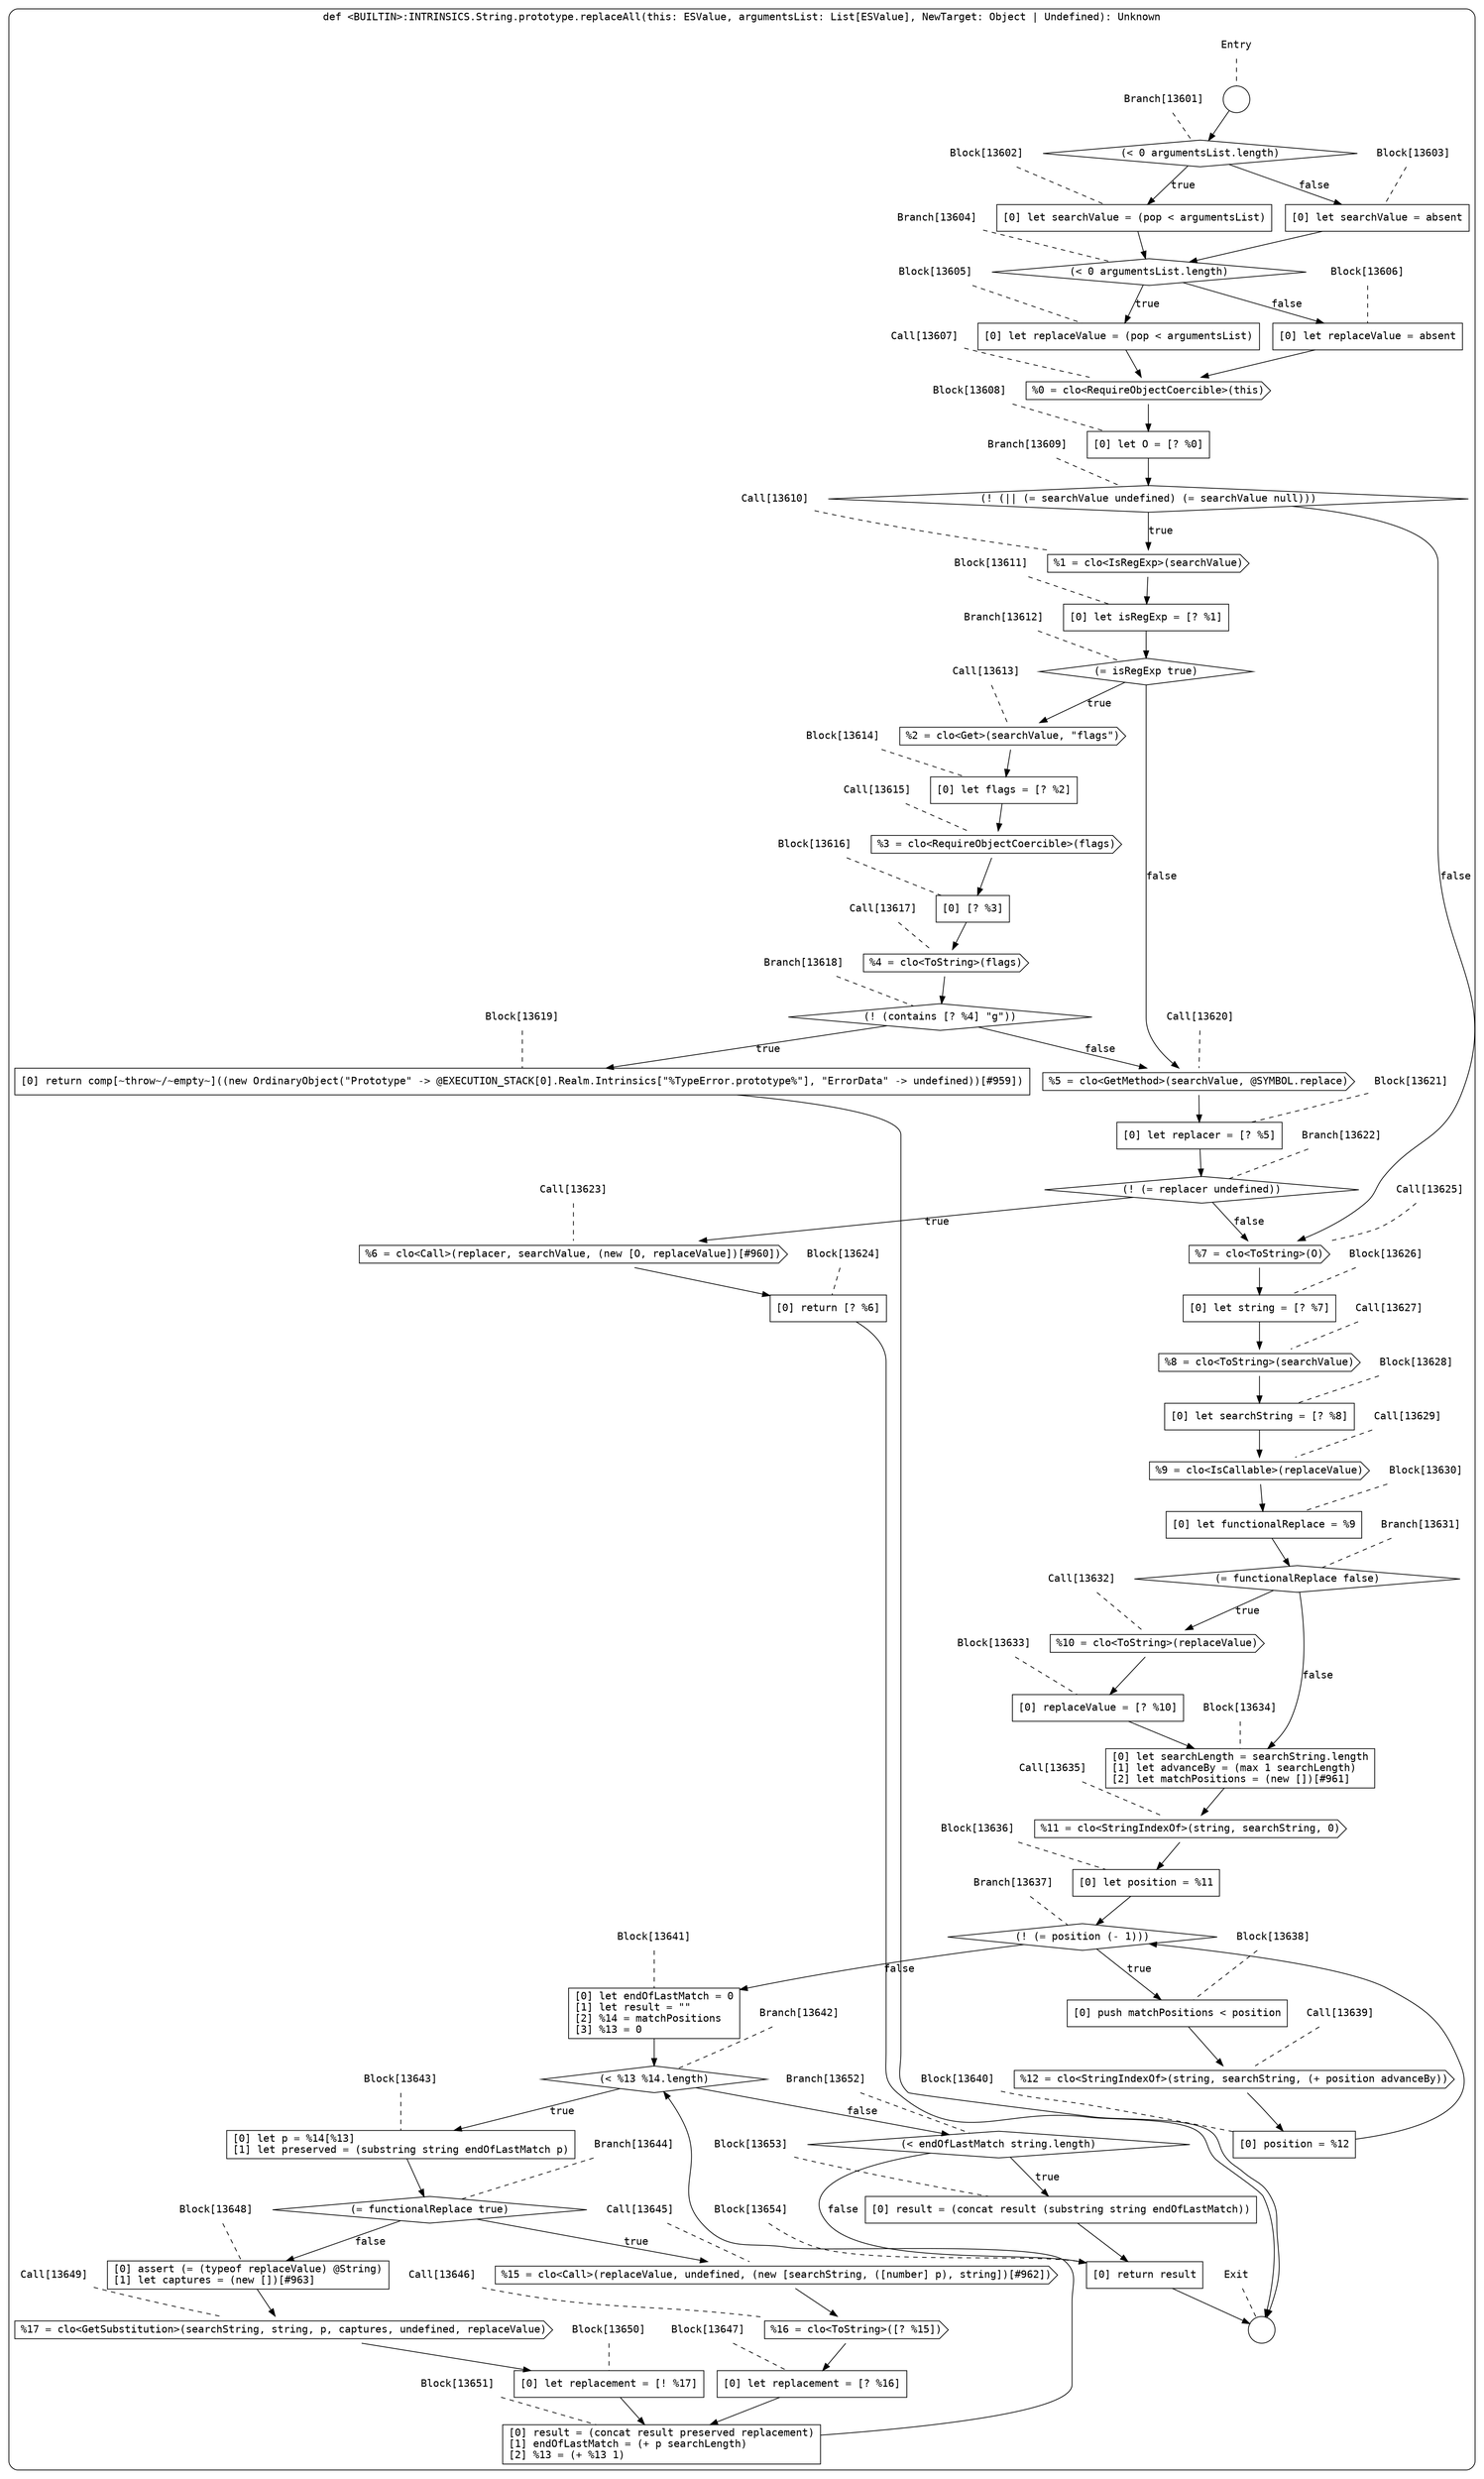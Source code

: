 digraph {
  graph [fontname = "Consolas"]
  node [fontname = "Consolas"]
  edge [fontname = "Consolas"]
  subgraph cluster2188 {
    label = "def <BUILTIN>:INTRINSICS.String.prototype.replaceAll(this: ESValue, argumentsList: List[ESValue], NewTarget: Object | Undefined): Unknown"
    style = rounded
    cluster2188_entry_name [shape=none, label=<<font color="black">Entry</font>>]
    cluster2188_entry_name -> cluster2188_entry [arrowhead=none, color="black", style=dashed]
    cluster2188_entry [shape=circle label=" " color="black" fillcolor="white" style=filled]
    cluster2188_entry -> node13601 [color="black"]
    cluster2188_exit_name [shape=none, label=<<font color="black">Exit</font>>]
    cluster2188_exit_name -> cluster2188_exit [arrowhead=none, color="black", style=dashed]
    cluster2188_exit [shape=circle label=" " color="black" fillcolor="white" style=filled]
    node13601_name [shape=none, label=<<font color="black">Branch[13601]</font>>]
    node13601_name -> node13601 [arrowhead=none, color="black", style=dashed]
    node13601 [shape=diamond, label=<<font color="black">(&lt; 0 argumentsList.length)</font>> color="black" fillcolor="white", style=filled]
    node13601 -> node13602 [label=<<font color="black">true</font>> color="black"]
    node13601 -> node13603 [label=<<font color="black">false</font>> color="black"]
    node13602_name [shape=none, label=<<font color="black">Block[13602]</font>>]
    node13602_name -> node13602 [arrowhead=none, color="black", style=dashed]
    node13602 [shape=box, label=<<font color="black">[0] let searchValue = (pop &lt; argumentsList)<BR ALIGN="LEFT"/></font>> color="black" fillcolor="white", style=filled]
    node13602 -> node13604 [color="black"]
    node13603_name [shape=none, label=<<font color="black">Block[13603]</font>>]
    node13603_name -> node13603 [arrowhead=none, color="black", style=dashed]
    node13603 [shape=box, label=<<font color="black">[0] let searchValue = absent<BR ALIGN="LEFT"/></font>> color="black" fillcolor="white", style=filled]
    node13603 -> node13604 [color="black"]
    node13604_name [shape=none, label=<<font color="black">Branch[13604]</font>>]
    node13604_name -> node13604 [arrowhead=none, color="black", style=dashed]
    node13604 [shape=diamond, label=<<font color="black">(&lt; 0 argumentsList.length)</font>> color="black" fillcolor="white", style=filled]
    node13604 -> node13605 [label=<<font color="black">true</font>> color="black"]
    node13604 -> node13606 [label=<<font color="black">false</font>> color="black"]
    node13605_name [shape=none, label=<<font color="black">Block[13605]</font>>]
    node13605_name -> node13605 [arrowhead=none, color="black", style=dashed]
    node13605 [shape=box, label=<<font color="black">[0] let replaceValue = (pop &lt; argumentsList)<BR ALIGN="LEFT"/></font>> color="black" fillcolor="white", style=filled]
    node13605 -> node13607 [color="black"]
    node13606_name [shape=none, label=<<font color="black">Block[13606]</font>>]
    node13606_name -> node13606 [arrowhead=none, color="black", style=dashed]
    node13606 [shape=box, label=<<font color="black">[0] let replaceValue = absent<BR ALIGN="LEFT"/></font>> color="black" fillcolor="white", style=filled]
    node13606 -> node13607 [color="black"]
    node13607_name [shape=none, label=<<font color="black">Call[13607]</font>>]
    node13607_name -> node13607 [arrowhead=none, color="black", style=dashed]
    node13607 [shape=cds, label=<<font color="black">%0 = clo&lt;RequireObjectCoercible&gt;(this)</font>> color="black" fillcolor="white", style=filled]
    node13607 -> node13608 [color="black"]
    node13608_name [shape=none, label=<<font color="black">Block[13608]</font>>]
    node13608_name -> node13608 [arrowhead=none, color="black", style=dashed]
    node13608 [shape=box, label=<<font color="black">[0] let O = [? %0]<BR ALIGN="LEFT"/></font>> color="black" fillcolor="white", style=filled]
    node13608 -> node13609 [color="black"]
    node13609_name [shape=none, label=<<font color="black">Branch[13609]</font>>]
    node13609_name -> node13609 [arrowhead=none, color="black", style=dashed]
    node13609 [shape=diamond, label=<<font color="black">(! (|| (= searchValue undefined) (= searchValue null)))</font>> color="black" fillcolor="white", style=filled]
    node13609 -> node13610 [label=<<font color="black">true</font>> color="black"]
    node13609 -> node13625 [label=<<font color="black">false</font>> color="black"]
    node13610_name [shape=none, label=<<font color="black">Call[13610]</font>>]
    node13610_name -> node13610 [arrowhead=none, color="black", style=dashed]
    node13610 [shape=cds, label=<<font color="black">%1 = clo&lt;IsRegExp&gt;(searchValue)</font>> color="black" fillcolor="white", style=filled]
    node13610 -> node13611 [color="black"]
    node13625_name [shape=none, label=<<font color="black">Call[13625]</font>>]
    node13625_name -> node13625 [arrowhead=none, color="black", style=dashed]
    node13625 [shape=cds, label=<<font color="black">%7 = clo&lt;ToString&gt;(O)</font>> color="black" fillcolor="white", style=filled]
    node13625 -> node13626 [color="black"]
    node13611_name [shape=none, label=<<font color="black">Block[13611]</font>>]
    node13611_name -> node13611 [arrowhead=none, color="black", style=dashed]
    node13611 [shape=box, label=<<font color="black">[0] let isRegExp = [? %1]<BR ALIGN="LEFT"/></font>> color="black" fillcolor="white", style=filled]
    node13611 -> node13612 [color="black"]
    node13626_name [shape=none, label=<<font color="black">Block[13626]</font>>]
    node13626_name -> node13626 [arrowhead=none, color="black", style=dashed]
    node13626 [shape=box, label=<<font color="black">[0] let string = [? %7]<BR ALIGN="LEFT"/></font>> color="black" fillcolor="white", style=filled]
    node13626 -> node13627 [color="black"]
    node13612_name [shape=none, label=<<font color="black">Branch[13612]</font>>]
    node13612_name -> node13612 [arrowhead=none, color="black", style=dashed]
    node13612 [shape=diamond, label=<<font color="black">(= isRegExp true)</font>> color="black" fillcolor="white", style=filled]
    node13612 -> node13613 [label=<<font color="black">true</font>> color="black"]
    node13612 -> node13620 [label=<<font color="black">false</font>> color="black"]
    node13627_name [shape=none, label=<<font color="black">Call[13627]</font>>]
    node13627_name -> node13627 [arrowhead=none, color="black", style=dashed]
    node13627 [shape=cds, label=<<font color="black">%8 = clo&lt;ToString&gt;(searchValue)</font>> color="black" fillcolor="white", style=filled]
    node13627 -> node13628 [color="black"]
    node13613_name [shape=none, label=<<font color="black">Call[13613]</font>>]
    node13613_name -> node13613 [arrowhead=none, color="black", style=dashed]
    node13613 [shape=cds, label=<<font color="black">%2 = clo&lt;Get&gt;(searchValue, &quot;flags&quot;)</font>> color="black" fillcolor="white", style=filled]
    node13613 -> node13614 [color="black"]
    node13620_name [shape=none, label=<<font color="black">Call[13620]</font>>]
    node13620_name -> node13620 [arrowhead=none, color="black", style=dashed]
    node13620 [shape=cds, label=<<font color="black">%5 = clo&lt;GetMethod&gt;(searchValue, @SYMBOL.replace)</font>> color="black" fillcolor="white", style=filled]
    node13620 -> node13621 [color="black"]
    node13628_name [shape=none, label=<<font color="black">Block[13628]</font>>]
    node13628_name -> node13628 [arrowhead=none, color="black", style=dashed]
    node13628 [shape=box, label=<<font color="black">[0] let searchString = [? %8]<BR ALIGN="LEFT"/></font>> color="black" fillcolor="white", style=filled]
    node13628 -> node13629 [color="black"]
    node13614_name [shape=none, label=<<font color="black">Block[13614]</font>>]
    node13614_name -> node13614 [arrowhead=none, color="black", style=dashed]
    node13614 [shape=box, label=<<font color="black">[0] let flags = [? %2]<BR ALIGN="LEFT"/></font>> color="black" fillcolor="white", style=filled]
    node13614 -> node13615 [color="black"]
    node13621_name [shape=none, label=<<font color="black">Block[13621]</font>>]
    node13621_name -> node13621 [arrowhead=none, color="black", style=dashed]
    node13621 [shape=box, label=<<font color="black">[0] let replacer = [? %5]<BR ALIGN="LEFT"/></font>> color="black" fillcolor="white", style=filled]
    node13621 -> node13622 [color="black"]
    node13629_name [shape=none, label=<<font color="black">Call[13629]</font>>]
    node13629_name -> node13629 [arrowhead=none, color="black", style=dashed]
    node13629 [shape=cds, label=<<font color="black">%9 = clo&lt;IsCallable&gt;(replaceValue)</font>> color="black" fillcolor="white", style=filled]
    node13629 -> node13630 [color="black"]
    node13615_name [shape=none, label=<<font color="black">Call[13615]</font>>]
    node13615_name -> node13615 [arrowhead=none, color="black", style=dashed]
    node13615 [shape=cds, label=<<font color="black">%3 = clo&lt;RequireObjectCoercible&gt;(flags)</font>> color="black" fillcolor="white", style=filled]
    node13615 -> node13616 [color="black"]
    node13622_name [shape=none, label=<<font color="black">Branch[13622]</font>>]
    node13622_name -> node13622 [arrowhead=none, color="black", style=dashed]
    node13622 [shape=diamond, label=<<font color="black">(! (= replacer undefined))</font>> color="black" fillcolor="white", style=filled]
    node13622 -> node13623 [label=<<font color="black">true</font>> color="black"]
    node13622 -> node13625 [label=<<font color="black">false</font>> color="black"]
    node13630_name [shape=none, label=<<font color="black">Block[13630]</font>>]
    node13630_name -> node13630 [arrowhead=none, color="black", style=dashed]
    node13630 [shape=box, label=<<font color="black">[0] let functionalReplace = %9<BR ALIGN="LEFT"/></font>> color="black" fillcolor="white", style=filled]
    node13630 -> node13631 [color="black"]
    node13616_name [shape=none, label=<<font color="black">Block[13616]</font>>]
    node13616_name -> node13616 [arrowhead=none, color="black", style=dashed]
    node13616 [shape=box, label=<<font color="black">[0] [? %3]<BR ALIGN="LEFT"/></font>> color="black" fillcolor="white", style=filled]
    node13616 -> node13617 [color="black"]
    node13623_name [shape=none, label=<<font color="black">Call[13623]</font>>]
    node13623_name -> node13623 [arrowhead=none, color="black", style=dashed]
    node13623 [shape=cds, label=<<font color="black">%6 = clo&lt;Call&gt;(replacer, searchValue, (new [O, replaceValue])[#960])</font>> color="black" fillcolor="white", style=filled]
    node13623 -> node13624 [color="black"]
    node13631_name [shape=none, label=<<font color="black">Branch[13631]</font>>]
    node13631_name -> node13631 [arrowhead=none, color="black", style=dashed]
    node13631 [shape=diamond, label=<<font color="black">(= functionalReplace false)</font>> color="black" fillcolor="white", style=filled]
    node13631 -> node13632 [label=<<font color="black">true</font>> color="black"]
    node13631 -> node13634 [label=<<font color="black">false</font>> color="black"]
    node13617_name [shape=none, label=<<font color="black">Call[13617]</font>>]
    node13617_name -> node13617 [arrowhead=none, color="black", style=dashed]
    node13617 [shape=cds, label=<<font color="black">%4 = clo&lt;ToString&gt;(flags)</font>> color="black" fillcolor="white", style=filled]
    node13617 -> node13618 [color="black"]
    node13624_name [shape=none, label=<<font color="black">Block[13624]</font>>]
    node13624_name -> node13624 [arrowhead=none, color="black", style=dashed]
    node13624 [shape=box, label=<<font color="black">[0] return [? %6]<BR ALIGN="LEFT"/></font>> color="black" fillcolor="white", style=filled]
    node13624 -> cluster2188_exit [color="black"]
    node13632_name [shape=none, label=<<font color="black">Call[13632]</font>>]
    node13632_name -> node13632 [arrowhead=none, color="black", style=dashed]
    node13632 [shape=cds, label=<<font color="black">%10 = clo&lt;ToString&gt;(replaceValue)</font>> color="black" fillcolor="white", style=filled]
    node13632 -> node13633 [color="black"]
    node13634_name [shape=none, label=<<font color="black">Block[13634]</font>>]
    node13634_name -> node13634 [arrowhead=none, color="black", style=dashed]
    node13634 [shape=box, label=<<font color="black">[0] let searchLength = searchString.length<BR ALIGN="LEFT"/>[1] let advanceBy = (max 1 searchLength)<BR ALIGN="LEFT"/>[2] let matchPositions = (new [])[#961]<BR ALIGN="LEFT"/></font>> color="black" fillcolor="white", style=filled]
    node13634 -> node13635 [color="black"]
    node13618_name [shape=none, label=<<font color="black">Branch[13618]</font>>]
    node13618_name -> node13618 [arrowhead=none, color="black", style=dashed]
    node13618 [shape=diamond, label=<<font color="black">(! (contains [? %4] &quot;g&quot;))</font>> color="black" fillcolor="white", style=filled]
    node13618 -> node13619 [label=<<font color="black">true</font>> color="black"]
    node13618 -> node13620 [label=<<font color="black">false</font>> color="black"]
    node13633_name [shape=none, label=<<font color="black">Block[13633]</font>>]
    node13633_name -> node13633 [arrowhead=none, color="black", style=dashed]
    node13633 [shape=box, label=<<font color="black">[0] replaceValue = [? %10]<BR ALIGN="LEFT"/></font>> color="black" fillcolor="white", style=filled]
    node13633 -> node13634 [color="black"]
    node13635_name [shape=none, label=<<font color="black">Call[13635]</font>>]
    node13635_name -> node13635 [arrowhead=none, color="black", style=dashed]
    node13635 [shape=cds, label=<<font color="black">%11 = clo&lt;StringIndexOf&gt;(string, searchString, 0)</font>> color="black" fillcolor="white", style=filled]
    node13635 -> node13636 [color="black"]
    node13619_name [shape=none, label=<<font color="black">Block[13619]</font>>]
    node13619_name -> node13619 [arrowhead=none, color="black", style=dashed]
    node13619 [shape=box, label=<<font color="black">[0] return comp[~throw~/~empty~]((new OrdinaryObject(&quot;Prototype&quot; -&gt; @EXECUTION_STACK[0].Realm.Intrinsics[&quot;%TypeError.prototype%&quot;], &quot;ErrorData&quot; -&gt; undefined))[#959])<BR ALIGN="LEFT"/></font>> color="black" fillcolor="white", style=filled]
    node13619 -> cluster2188_exit [color="black"]
    node13636_name [shape=none, label=<<font color="black">Block[13636]</font>>]
    node13636_name -> node13636 [arrowhead=none, color="black", style=dashed]
    node13636 [shape=box, label=<<font color="black">[0] let position = %11<BR ALIGN="LEFT"/></font>> color="black" fillcolor="white", style=filled]
    node13636 -> node13637 [color="black"]
    node13637_name [shape=none, label=<<font color="black">Branch[13637]</font>>]
    node13637_name -> node13637 [arrowhead=none, color="black", style=dashed]
    node13637 [shape=diamond, label=<<font color="black">(! (= position (- 1)))</font>> color="black" fillcolor="white", style=filled]
    node13637 -> node13638 [label=<<font color="black">true</font>> color="black"]
    node13637 -> node13641 [label=<<font color="black">false</font>> color="black"]
    node13638_name [shape=none, label=<<font color="black">Block[13638]</font>>]
    node13638_name -> node13638 [arrowhead=none, color="black", style=dashed]
    node13638 [shape=box, label=<<font color="black">[0] push matchPositions &lt; position<BR ALIGN="LEFT"/></font>> color="black" fillcolor="white", style=filled]
    node13638 -> node13639 [color="black"]
    node13641_name [shape=none, label=<<font color="black">Block[13641]</font>>]
    node13641_name -> node13641 [arrowhead=none, color="black", style=dashed]
    node13641 [shape=box, label=<<font color="black">[0] let endOfLastMatch = 0<BR ALIGN="LEFT"/>[1] let result = &quot;&quot;<BR ALIGN="LEFT"/>[2] %14 = matchPositions<BR ALIGN="LEFT"/>[3] %13 = 0<BR ALIGN="LEFT"/></font>> color="black" fillcolor="white", style=filled]
    node13641 -> node13642 [color="black"]
    node13639_name [shape=none, label=<<font color="black">Call[13639]</font>>]
    node13639_name -> node13639 [arrowhead=none, color="black", style=dashed]
    node13639 [shape=cds, label=<<font color="black">%12 = clo&lt;StringIndexOf&gt;(string, searchString, (+ position advanceBy))</font>> color="black" fillcolor="white", style=filled]
    node13639 -> node13640 [color="black"]
    node13642_name [shape=none, label=<<font color="black">Branch[13642]</font>>]
    node13642_name -> node13642 [arrowhead=none, color="black", style=dashed]
    node13642 [shape=diamond, label=<<font color="black">(&lt; %13 %14.length)</font>> color="black" fillcolor="white", style=filled]
    node13642 -> node13643 [label=<<font color="black">true</font>> color="black"]
    node13642 -> node13652 [label=<<font color="black">false</font>> color="black"]
    node13640_name [shape=none, label=<<font color="black">Block[13640]</font>>]
    node13640_name -> node13640 [arrowhead=none, color="black", style=dashed]
    node13640 [shape=box, label=<<font color="black">[0] position = %12<BR ALIGN="LEFT"/></font>> color="black" fillcolor="white", style=filled]
    node13640 -> node13637 [color="black"]
    node13643_name [shape=none, label=<<font color="black">Block[13643]</font>>]
    node13643_name -> node13643 [arrowhead=none, color="black", style=dashed]
    node13643 [shape=box, label=<<font color="black">[0] let p = %14[%13]<BR ALIGN="LEFT"/>[1] let preserved = (substring string endOfLastMatch p)<BR ALIGN="LEFT"/></font>> color="black" fillcolor="white", style=filled]
    node13643 -> node13644 [color="black"]
    node13652_name [shape=none, label=<<font color="black">Branch[13652]</font>>]
    node13652_name -> node13652 [arrowhead=none, color="black", style=dashed]
    node13652 [shape=diamond, label=<<font color="black">(&lt; endOfLastMatch string.length)</font>> color="black" fillcolor="white", style=filled]
    node13652 -> node13653 [label=<<font color="black">true</font>> color="black"]
    node13652 -> node13654 [label=<<font color="black">false</font>> color="black"]
    node13644_name [shape=none, label=<<font color="black">Branch[13644]</font>>]
    node13644_name -> node13644 [arrowhead=none, color="black", style=dashed]
    node13644 [shape=diamond, label=<<font color="black">(= functionalReplace true)</font>> color="black" fillcolor="white", style=filled]
    node13644 -> node13645 [label=<<font color="black">true</font>> color="black"]
    node13644 -> node13648 [label=<<font color="black">false</font>> color="black"]
    node13653_name [shape=none, label=<<font color="black">Block[13653]</font>>]
    node13653_name -> node13653 [arrowhead=none, color="black", style=dashed]
    node13653 [shape=box, label=<<font color="black">[0] result = (concat result (substring string endOfLastMatch))<BR ALIGN="LEFT"/></font>> color="black" fillcolor="white", style=filled]
    node13653 -> node13654 [color="black"]
    node13654_name [shape=none, label=<<font color="black">Block[13654]</font>>]
    node13654_name -> node13654 [arrowhead=none, color="black", style=dashed]
    node13654 [shape=box, label=<<font color="black">[0] return result<BR ALIGN="LEFT"/></font>> color="black" fillcolor="white", style=filled]
    node13654 -> cluster2188_exit [color="black"]
    node13645_name [shape=none, label=<<font color="black">Call[13645]</font>>]
    node13645_name -> node13645 [arrowhead=none, color="black", style=dashed]
    node13645 [shape=cds, label=<<font color="black">%15 = clo&lt;Call&gt;(replaceValue, undefined, (new [searchString, ([number] p), string])[#962])</font>> color="black" fillcolor="white", style=filled]
    node13645 -> node13646 [color="black"]
    node13648_name [shape=none, label=<<font color="black">Block[13648]</font>>]
    node13648_name -> node13648 [arrowhead=none, color="black", style=dashed]
    node13648 [shape=box, label=<<font color="black">[0] assert (= (typeof replaceValue) @String)<BR ALIGN="LEFT"/>[1] let captures = (new [])[#963]<BR ALIGN="LEFT"/></font>> color="black" fillcolor="white", style=filled]
    node13648 -> node13649 [color="black"]
    node13646_name [shape=none, label=<<font color="black">Call[13646]</font>>]
    node13646_name -> node13646 [arrowhead=none, color="black", style=dashed]
    node13646 [shape=cds, label=<<font color="black">%16 = clo&lt;ToString&gt;([? %15])</font>> color="black" fillcolor="white", style=filled]
    node13646 -> node13647 [color="black"]
    node13649_name [shape=none, label=<<font color="black">Call[13649]</font>>]
    node13649_name -> node13649 [arrowhead=none, color="black", style=dashed]
    node13649 [shape=cds, label=<<font color="black">%17 = clo&lt;GetSubstitution&gt;(searchString, string, p, captures, undefined, replaceValue)</font>> color="black" fillcolor="white", style=filled]
    node13649 -> node13650 [color="black"]
    node13647_name [shape=none, label=<<font color="black">Block[13647]</font>>]
    node13647_name -> node13647 [arrowhead=none, color="black", style=dashed]
    node13647 [shape=box, label=<<font color="black">[0] let replacement = [? %16]<BR ALIGN="LEFT"/></font>> color="black" fillcolor="white", style=filled]
    node13647 -> node13651 [color="black"]
    node13650_name [shape=none, label=<<font color="black">Block[13650]</font>>]
    node13650_name -> node13650 [arrowhead=none, color="black", style=dashed]
    node13650 [shape=box, label=<<font color="black">[0] let replacement = [! %17]<BR ALIGN="LEFT"/></font>> color="black" fillcolor="white", style=filled]
    node13650 -> node13651 [color="black"]
    node13651_name [shape=none, label=<<font color="black">Block[13651]</font>>]
    node13651_name -> node13651 [arrowhead=none, color="black", style=dashed]
    node13651 [shape=box, label=<<font color="black">[0] result = (concat result preserved replacement)<BR ALIGN="LEFT"/>[1] endOfLastMatch = (+ p searchLength)<BR ALIGN="LEFT"/>[2] %13 = (+ %13 1)<BR ALIGN="LEFT"/></font>> color="black" fillcolor="white", style=filled]
    node13651 -> node13642 [color="black"]
  }
}
